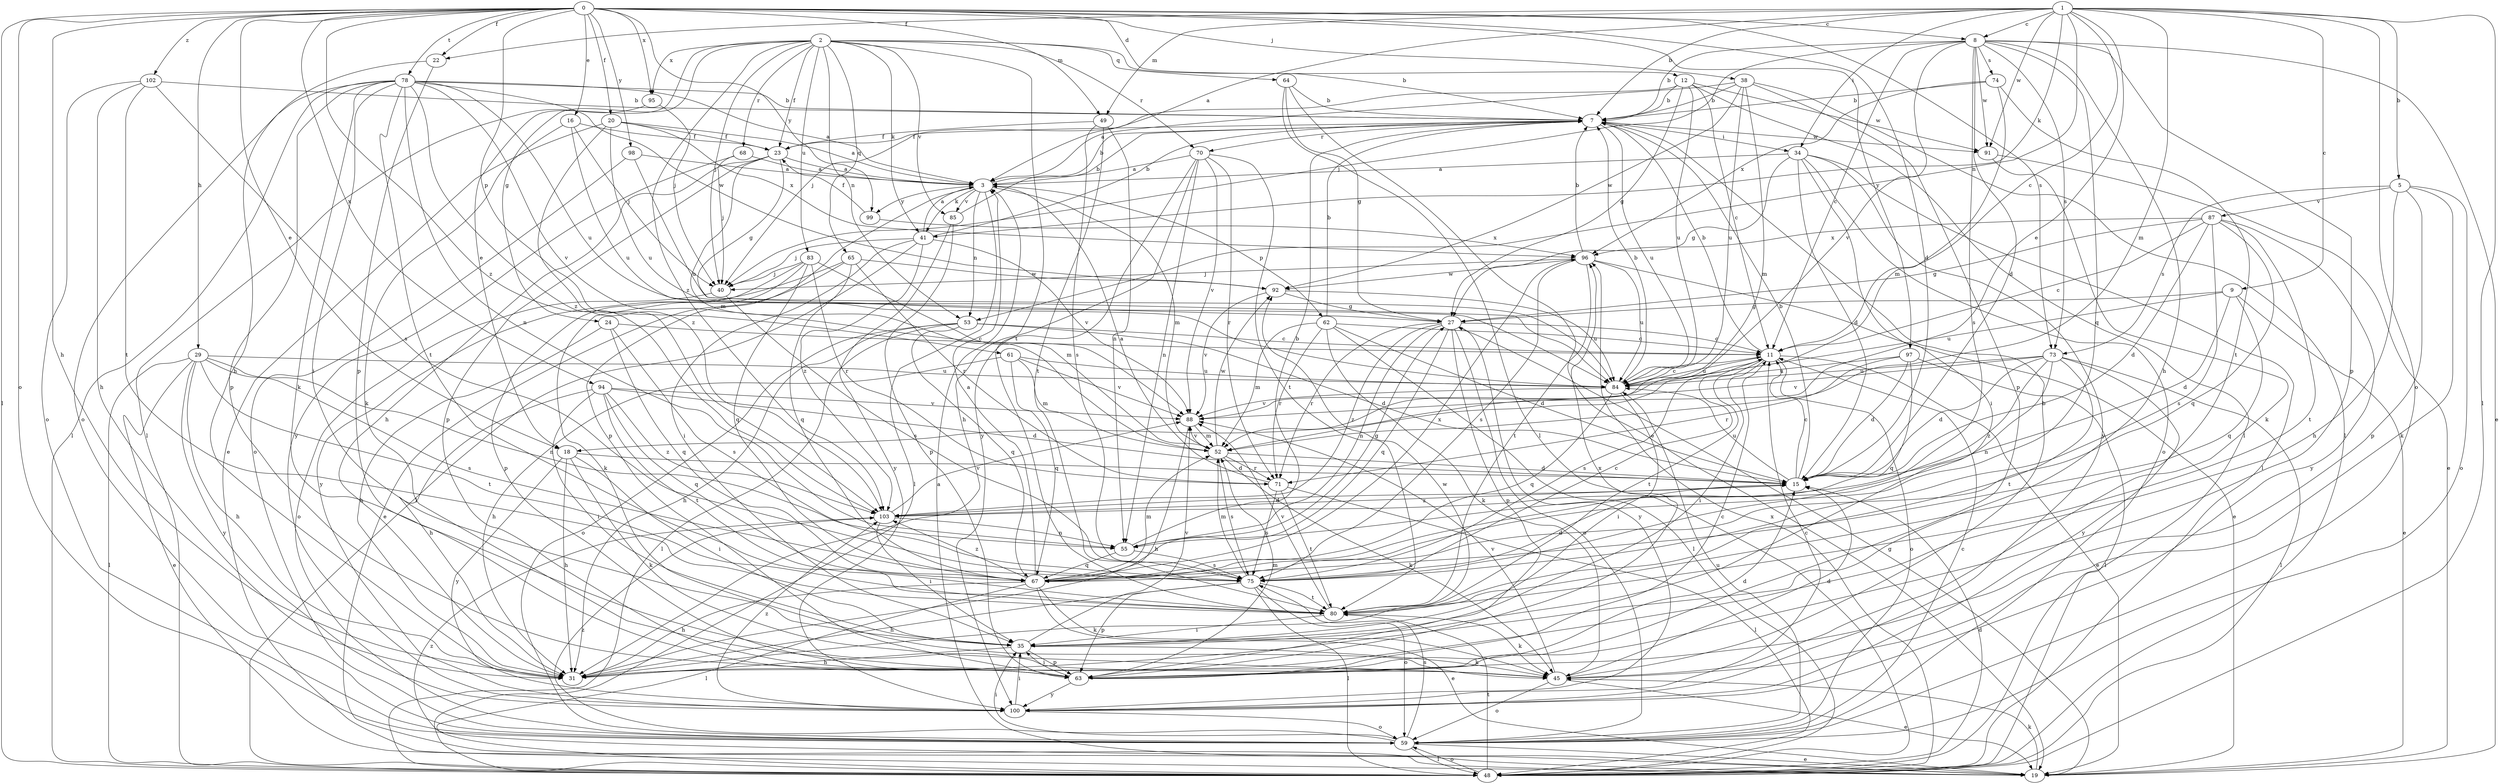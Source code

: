 strict digraph  {
0;
1;
2;
3;
5;
7;
8;
9;
11;
12;
15;
16;
18;
19;
20;
22;
23;
24;
27;
29;
31;
34;
35;
38;
40;
41;
45;
48;
49;
52;
53;
55;
59;
61;
62;
63;
64;
65;
67;
68;
70;
71;
73;
74;
75;
78;
80;
83;
84;
85;
87;
88;
91;
92;
94;
95;
96;
97;
98;
99;
100;
102;
103;
0 -> 8  [label=c];
0 -> 12  [label=d];
0 -> 15  [label=d];
0 -> 16  [label=e];
0 -> 18  [label=e];
0 -> 20  [label=f];
0 -> 22  [label=f];
0 -> 29  [label=h];
0 -> 31  [label=h];
0 -> 38  [label=j];
0 -> 48  [label=l];
0 -> 49  [label=m];
0 -> 59  [label=o];
0 -> 61  [label=p];
0 -> 73  [label=s];
0 -> 78  [label=t];
0 -> 94  [label=x];
0 -> 95  [label=x];
0 -> 97  [label=y];
0 -> 98  [label=y];
0 -> 99  [label=y];
0 -> 102  [label=z];
0 -> 103  [label=z];
1 -> 3  [label=a];
1 -> 5  [label=b];
1 -> 7  [label=b];
1 -> 8  [label=c];
1 -> 9  [label=c];
1 -> 11  [label=c];
1 -> 18  [label=e];
1 -> 22  [label=f];
1 -> 34  [label=i];
1 -> 41  [label=k];
1 -> 48  [label=l];
1 -> 49  [label=m];
1 -> 52  [label=m];
1 -> 53  [label=n];
1 -> 59  [label=o];
1 -> 91  [label=w];
2 -> 7  [label=b];
2 -> 18  [label=e];
2 -> 23  [label=f];
2 -> 24  [label=g];
2 -> 40  [label=j];
2 -> 41  [label=k];
2 -> 53  [label=n];
2 -> 64  [label=q];
2 -> 65  [label=q];
2 -> 68  [label=r];
2 -> 70  [label=r];
2 -> 80  [label=t];
2 -> 83  [label=u];
2 -> 85  [label=v];
2 -> 95  [label=x];
2 -> 103  [label=z];
3 -> 7  [label=b];
3 -> 41  [label=k];
3 -> 48  [label=l];
3 -> 52  [label=m];
3 -> 53  [label=n];
3 -> 62  [label=p];
3 -> 63  [label=p];
3 -> 85  [label=v];
3 -> 99  [label=y];
5 -> 31  [label=h];
5 -> 45  [label=k];
5 -> 59  [label=o];
5 -> 63  [label=p];
5 -> 73  [label=s];
5 -> 87  [label=v];
7 -> 23  [label=f];
7 -> 34  [label=i];
7 -> 70  [label=r];
7 -> 84  [label=u];
7 -> 91  [label=w];
8 -> 7  [label=b];
8 -> 11  [label=c];
8 -> 15  [label=d];
8 -> 19  [label=e];
8 -> 31  [label=h];
8 -> 40  [label=j];
8 -> 63  [label=p];
8 -> 67  [label=q];
8 -> 73  [label=s];
8 -> 74  [label=s];
8 -> 75  [label=s];
8 -> 88  [label=v];
8 -> 91  [label=w];
9 -> 15  [label=d];
9 -> 19  [label=e];
9 -> 27  [label=g];
9 -> 67  [label=q];
9 -> 84  [label=u];
11 -> 7  [label=b];
11 -> 19  [label=e];
11 -> 35  [label=i];
11 -> 59  [label=o];
11 -> 75  [label=s];
11 -> 80  [label=t];
11 -> 84  [label=u];
12 -> 7  [label=b];
12 -> 11  [label=c];
12 -> 27  [label=g];
12 -> 40  [label=j];
12 -> 48  [label=l];
12 -> 84  [label=u];
12 -> 91  [label=w];
15 -> 7  [label=b];
15 -> 11  [label=c];
15 -> 84  [label=u];
15 -> 103  [label=z];
16 -> 23  [label=f];
16 -> 40  [label=j];
16 -> 45  [label=k];
16 -> 84  [label=u];
18 -> 15  [label=d];
18 -> 31  [label=h];
18 -> 35  [label=i];
18 -> 45  [label=k];
18 -> 100  [label=y];
19 -> 3  [label=a];
19 -> 27  [label=g];
19 -> 45  [label=k];
19 -> 103  [label=z];
20 -> 3  [label=a];
20 -> 19  [label=e];
20 -> 23  [label=f];
20 -> 84  [label=u];
20 -> 96  [label=x];
20 -> 103  [label=z];
22 -> 31  [label=h];
22 -> 63  [label=p];
23 -> 3  [label=a];
23 -> 27  [label=g];
23 -> 31  [label=h];
23 -> 52  [label=m];
23 -> 63  [label=p];
24 -> 11  [label=c];
24 -> 31  [label=h];
24 -> 67  [label=q];
24 -> 75  [label=s];
27 -> 11  [label=c];
27 -> 55  [label=n];
27 -> 59  [label=o];
27 -> 63  [label=p];
27 -> 67  [label=q];
27 -> 71  [label=r];
27 -> 100  [label=y];
27 -> 103  [label=z];
29 -> 19  [label=e];
29 -> 31  [label=h];
29 -> 48  [label=l];
29 -> 55  [label=n];
29 -> 75  [label=s];
29 -> 80  [label=t];
29 -> 84  [label=u];
29 -> 100  [label=y];
31 -> 92  [label=w];
34 -> 3  [label=a];
34 -> 15  [label=d];
34 -> 27  [label=g];
34 -> 35  [label=i];
34 -> 48  [label=l];
34 -> 59  [label=o];
34 -> 100  [label=y];
35 -> 31  [label=h];
35 -> 45  [label=k];
35 -> 63  [label=p];
35 -> 88  [label=v];
38 -> 3  [label=a];
38 -> 7  [label=b];
38 -> 48  [label=l];
38 -> 52  [label=m];
38 -> 63  [label=p];
38 -> 84  [label=u];
38 -> 92  [label=w];
40 -> 59  [label=o];
40 -> 75  [label=s];
41 -> 3  [label=a];
41 -> 7  [label=b];
41 -> 35  [label=i];
41 -> 40  [label=j];
41 -> 48  [label=l];
41 -> 88  [label=v];
41 -> 103  [label=z];
45 -> 7  [label=b];
45 -> 15  [label=d];
45 -> 19  [label=e];
45 -> 59  [label=o];
45 -> 88  [label=v];
48 -> 15  [label=d];
48 -> 59  [label=o];
48 -> 80  [label=t];
48 -> 96  [label=x];
49 -> 23  [label=f];
49 -> 55  [label=n];
49 -> 75  [label=s];
49 -> 80  [label=t];
52 -> 15  [label=d];
52 -> 45  [label=k];
52 -> 71  [label=r];
52 -> 75  [label=s];
52 -> 88  [label=v];
52 -> 92  [label=w];
53 -> 11  [label=c];
53 -> 15  [label=d];
53 -> 31  [label=h];
53 -> 48  [label=l];
53 -> 59  [label=o];
53 -> 67  [label=q];
55 -> 7  [label=b];
55 -> 27  [label=g];
55 -> 67  [label=q];
55 -> 75  [label=s];
59 -> 11  [label=c];
59 -> 19  [label=e];
59 -> 35  [label=i];
59 -> 48  [label=l];
59 -> 75  [label=s];
59 -> 84  [label=u];
59 -> 103  [label=z];
61 -> 31  [label=h];
61 -> 52  [label=m];
61 -> 67  [label=q];
61 -> 84  [label=u];
61 -> 88  [label=v];
62 -> 7  [label=b];
62 -> 11  [label=c];
62 -> 15  [label=d];
62 -> 45  [label=k];
62 -> 48  [label=l];
62 -> 52  [label=m];
62 -> 71  [label=r];
63 -> 11  [label=c];
63 -> 15  [label=d];
63 -> 35  [label=i];
63 -> 52  [label=m];
63 -> 96  [label=x];
63 -> 100  [label=y];
64 -> 7  [label=b];
64 -> 19  [label=e];
64 -> 27  [label=g];
64 -> 48  [label=l];
65 -> 19  [label=e];
65 -> 67  [label=q];
65 -> 71  [label=r];
65 -> 92  [label=w];
65 -> 100  [label=y];
67 -> 3  [label=a];
67 -> 19  [label=e];
67 -> 31  [label=h];
67 -> 45  [label=k];
67 -> 48  [label=l];
67 -> 52  [label=m];
67 -> 96  [label=x];
67 -> 103  [label=z];
68 -> 3  [label=a];
68 -> 40  [label=j];
68 -> 100  [label=y];
70 -> 3  [label=a];
70 -> 31  [label=h];
70 -> 55  [label=n];
70 -> 71  [label=r];
70 -> 80  [label=t];
70 -> 88  [label=v];
70 -> 100  [label=y];
71 -> 3  [label=a];
71 -> 48  [label=l];
71 -> 75  [label=s];
71 -> 80  [label=t];
73 -> 15  [label=d];
73 -> 48  [label=l];
73 -> 55  [label=n];
73 -> 80  [label=t];
73 -> 84  [label=u];
73 -> 88  [label=v];
73 -> 100  [label=y];
73 -> 103  [label=z];
74 -> 7  [label=b];
74 -> 52  [label=m];
74 -> 80  [label=t];
74 -> 96  [label=x];
75 -> 11  [label=c];
75 -> 15  [label=d];
75 -> 31  [label=h];
75 -> 48  [label=l];
75 -> 52  [label=m];
75 -> 59  [label=o];
75 -> 63  [label=p];
75 -> 80  [label=t];
78 -> 3  [label=a];
78 -> 7  [label=b];
78 -> 35  [label=i];
78 -> 45  [label=k];
78 -> 48  [label=l];
78 -> 55  [label=n];
78 -> 59  [label=o];
78 -> 63  [label=p];
78 -> 80  [label=t];
78 -> 84  [label=u];
78 -> 88  [label=v];
78 -> 92  [label=w];
78 -> 103  [label=z];
80 -> 35  [label=i];
80 -> 45  [label=k];
80 -> 88  [label=v];
83 -> 40  [label=j];
83 -> 45  [label=k];
83 -> 52  [label=m];
83 -> 63  [label=p];
83 -> 67  [label=q];
83 -> 71  [label=r];
84 -> 7  [label=b];
84 -> 11  [label=c];
84 -> 35  [label=i];
84 -> 67  [label=q];
84 -> 88  [label=v];
85 -> 7  [label=b];
85 -> 63  [label=p];
85 -> 100  [label=y];
87 -> 11  [label=c];
87 -> 15  [label=d];
87 -> 27  [label=g];
87 -> 67  [label=q];
87 -> 75  [label=s];
87 -> 80  [label=t];
87 -> 96  [label=x];
87 -> 100  [label=y];
88 -> 31  [label=h];
88 -> 52  [label=m];
91 -> 19  [label=e];
91 -> 45  [label=k];
92 -> 27  [label=g];
92 -> 84  [label=u];
92 -> 88  [label=v];
94 -> 15  [label=d];
94 -> 31  [label=h];
94 -> 35  [label=i];
94 -> 67  [label=q];
94 -> 80  [label=t];
94 -> 88  [label=v];
94 -> 103  [label=z];
95 -> 40  [label=j];
95 -> 48  [label=l];
96 -> 7  [label=b];
96 -> 19  [label=e];
96 -> 40  [label=j];
96 -> 75  [label=s];
96 -> 80  [label=t];
96 -> 84  [label=u];
96 -> 92  [label=w];
97 -> 15  [label=d];
97 -> 48  [label=l];
97 -> 67  [label=q];
97 -> 71  [label=r];
97 -> 84  [label=u];
98 -> 3  [label=a];
98 -> 59  [label=o];
98 -> 84  [label=u];
99 -> 23  [label=f];
99 -> 96  [label=x];
100 -> 11  [label=c];
100 -> 35  [label=i];
100 -> 59  [label=o];
100 -> 103  [label=z];
102 -> 7  [label=b];
102 -> 31  [label=h];
102 -> 59  [label=o];
102 -> 75  [label=s];
102 -> 80  [label=t];
103 -> 15  [label=d];
103 -> 35  [label=i];
103 -> 55  [label=n];
103 -> 88  [label=v];
}
